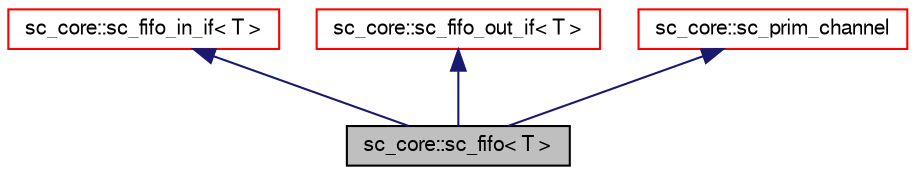 digraph G
{
  edge [fontname="FreeSans",fontsize="10",labelfontname="FreeSans",labelfontsize="10"];
  node [fontname="FreeSans",fontsize="10",shape=record];
  Node1 [label="sc_core::sc_fifo\< T \>",height=0.2,width=0.4,color="black", fillcolor="grey75", style="filled" fontcolor="black"];
  Node2 -> Node1 [dir=back,color="midnightblue",fontsize="10",style="solid",fontname="FreeSans"];
  Node2 [label="sc_core::sc_fifo_in_if\< T \>",height=0.2,width=0.4,color="red", fillcolor="white", style="filled",URL="$a00065.html"];
  Node3 -> Node1 [dir=back,color="midnightblue",fontsize="10",style="solid",fontname="FreeSans"];
  Node3 [label="sc_core::sc_fifo_out_if\< T \>",height=0.2,width=0.4,color="red", fillcolor="white", style="filled",URL="$a00069.html"];
  Node4 -> Node1 [dir=back,color="midnightblue",fontsize="10",style="solid",fontname="FreeSans"];
  Node4 [label="sc_core::sc_prim_channel",height=0.2,width=0.4,color="red", fillcolor="white", style="filled",URL="$a00156.html"];
}
